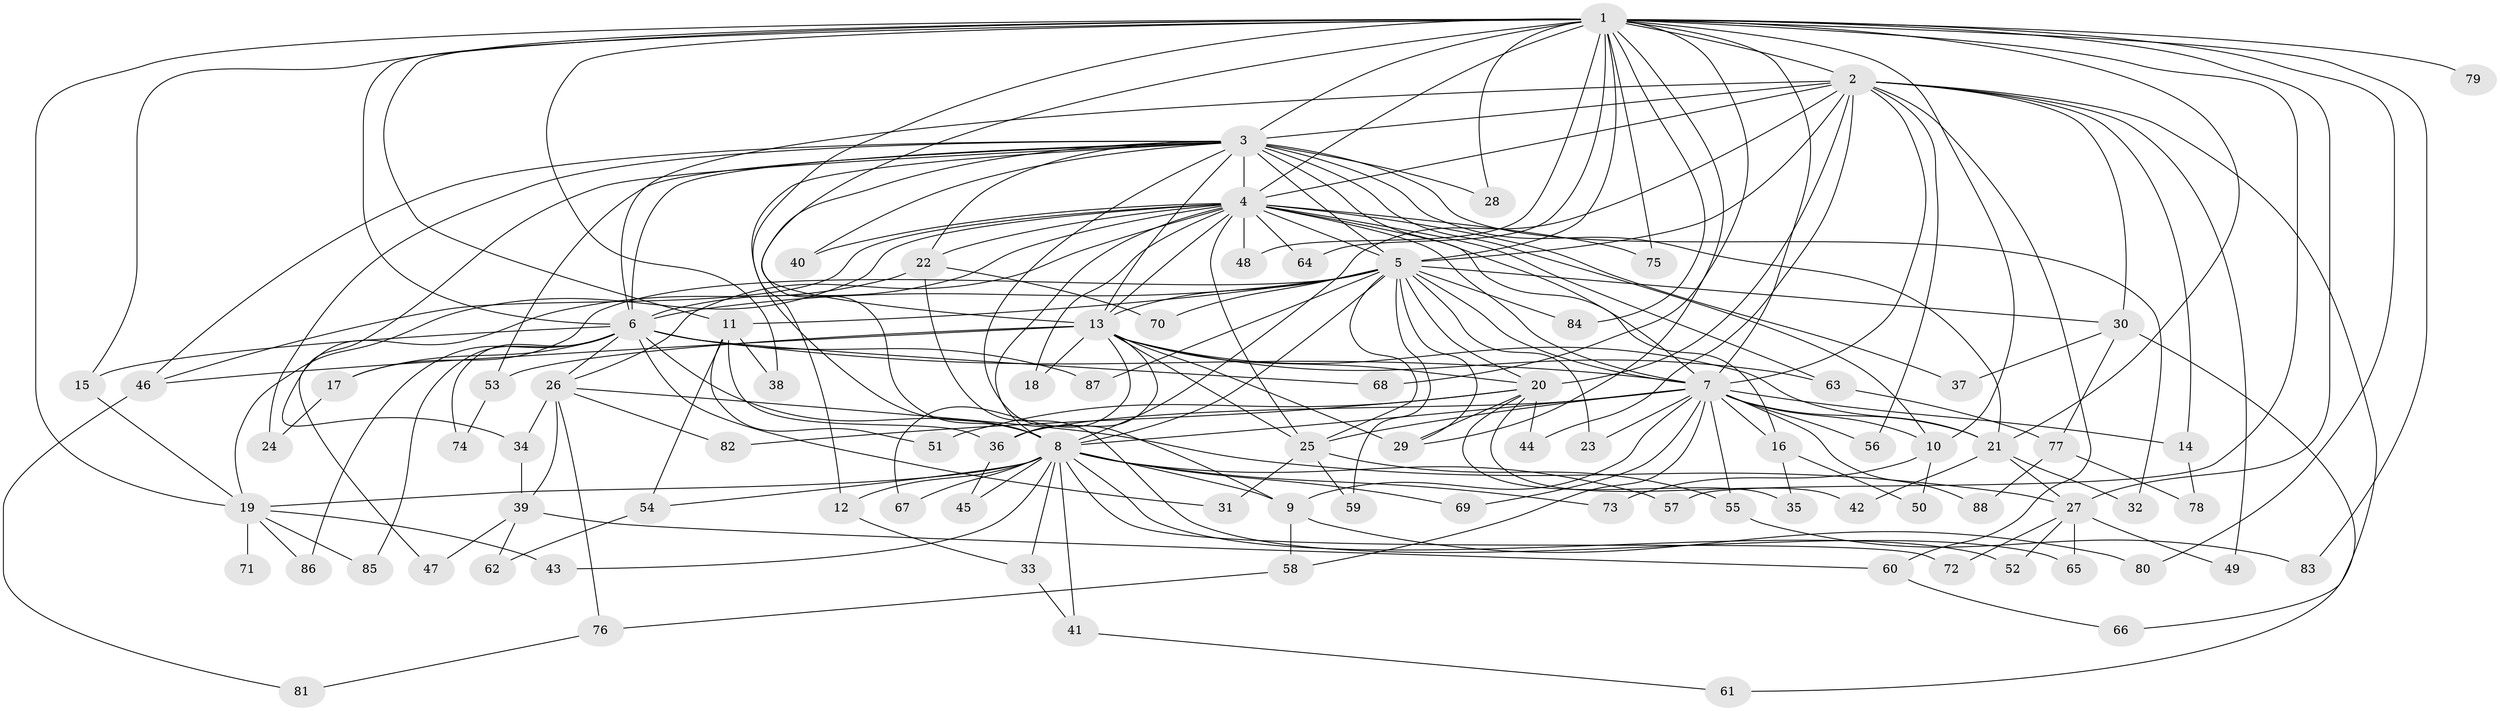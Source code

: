 // original degree distribution, {31: 0.008064516129032258, 18: 0.008064516129032258, 25: 0.024193548387096774, 22: 0.008064516129032258, 19: 0.008064516129032258, 24: 0.008064516129032258, 13: 0.008064516129032258, 23: 0.008064516129032258, 5: 0.056451612903225805, 4: 0.06451612903225806, 6: 0.04032258064516129, 3: 0.1935483870967742, 9: 0.008064516129032258, 2: 0.5483870967741935, 7: 0.008064516129032258}
// Generated by graph-tools (version 1.1) at 2025/49/03/04/25 22:49:18]
// undirected, 88 vertices, 202 edges
graph export_dot {
  node [color=gray90,style=filled];
  1;
  2;
  3;
  4;
  5;
  6;
  7;
  8;
  9;
  10;
  11;
  12;
  13;
  14;
  15;
  16;
  17;
  18;
  19;
  20;
  21;
  22;
  23;
  24;
  25;
  26;
  27;
  28;
  29;
  30;
  31;
  32;
  33;
  34;
  35;
  36;
  37;
  38;
  39;
  40;
  41;
  42;
  43;
  44;
  45;
  46;
  47;
  48;
  49;
  50;
  51;
  52;
  53;
  54;
  55;
  56;
  57;
  58;
  59;
  60;
  61;
  62;
  63;
  64;
  65;
  66;
  67;
  68;
  69;
  70;
  71;
  72;
  73;
  74;
  75;
  76;
  77;
  78;
  79;
  80;
  81;
  82;
  83;
  84;
  85;
  86;
  87;
  88;
  1 -- 2 [weight=1.0];
  1 -- 3 [weight=3.0];
  1 -- 4 [weight=1.0];
  1 -- 5 [weight=2.0];
  1 -- 6 [weight=1.0];
  1 -- 7 [weight=1.0];
  1 -- 8 [weight=1.0];
  1 -- 10 [weight=1.0];
  1 -- 11 [weight=1.0];
  1 -- 13 [weight=1.0];
  1 -- 15 [weight=1.0];
  1 -- 19 [weight=1.0];
  1 -- 21 [weight=1.0];
  1 -- 27 [weight=2.0];
  1 -- 28 [weight=1.0];
  1 -- 29 [weight=1.0];
  1 -- 38 [weight=1.0];
  1 -- 48 [weight=1.0];
  1 -- 57 [weight=1.0];
  1 -- 64 [weight=1.0];
  1 -- 68 [weight=1.0];
  1 -- 75 [weight=1.0];
  1 -- 79 [weight=1.0];
  1 -- 80 [weight=1.0];
  1 -- 83 [weight=1.0];
  1 -- 84 [weight=1.0];
  2 -- 3 [weight=2.0];
  2 -- 4 [weight=1.0];
  2 -- 5 [weight=3.0];
  2 -- 6 [weight=1.0];
  2 -- 7 [weight=1.0];
  2 -- 8 [weight=1.0];
  2 -- 14 [weight=1.0];
  2 -- 20 [weight=1.0];
  2 -- 30 [weight=1.0];
  2 -- 44 [weight=1.0];
  2 -- 49 [weight=1.0];
  2 -- 56 [weight=1.0];
  2 -- 60 [weight=1.0];
  2 -- 66 [weight=1.0];
  3 -- 4 [weight=3.0];
  3 -- 5 [weight=4.0];
  3 -- 6 [weight=3.0];
  3 -- 7 [weight=3.0];
  3 -- 8 [weight=3.0];
  3 -- 9 [weight=1.0];
  3 -- 10 [weight=1.0];
  3 -- 12 [weight=1.0];
  3 -- 13 [weight=1.0];
  3 -- 21 [weight=1.0];
  3 -- 22 [weight=1.0];
  3 -- 24 [weight=1.0];
  3 -- 28 [weight=1.0];
  3 -- 32 [weight=1.0];
  3 -- 34 [weight=1.0];
  3 -- 40 [weight=1.0];
  3 -- 46 [weight=1.0];
  3 -- 53 [weight=1.0];
  4 -- 5 [weight=2.0];
  4 -- 6 [weight=2.0];
  4 -- 7 [weight=1.0];
  4 -- 8 [weight=1.0];
  4 -- 13 [weight=1.0];
  4 -- 16 [weight=1.0];
  4 -- 18 [weight=1.0];
  4 -- 19 [weight=1.0];
  4 -- 22 [weight=1.0];
  4 -- 25 [weight=1.0];
  4 -- 26 [weight=1.0];
  4 -- 37 [weight=1.0];
  4 -- 40 [weight=1.0];
  4 -- 46 [weight=1.0];
  4 -- 48 [weight=1.0];
  4 -- 63 [weight=1.0];
  4 -- 64 [weight=1.0];
  4 -- 75 [weight=1.0];
  5 -- 6 [weight=2.0];
  5 -- 7 [weight=2.0];
  5 -- 8 [weight=2.0];
  5 -- 11 [weight=3.0];
  5 -- 13 [weight=8.0];
  5 -- 17 [weight=2.0];
  5 -- 20 [weight=1.0];
  5 -- 23 [weight=2.0];
  5 -- 25 [weight=1.0];
  5 -- 29 [weight=2.0];
  5 -- 30 [weight=1.0];
  5 -- 59 [weight=1.0];
  5 -- 70 [weight=1.0];
  5 -- 84 [weight=1.0];
  5 -- 87 [weight=1.0];
  6 -- 7 [weight=1.0];
  6 -- 8 [weight=1.0];
  6 -- 15 [weight=1.0];
  6 -- 17 [weight=1.0];
  6 -- 26 [weight=1.0];
  6 -- 31 [weight=1.0];
  6 -- 68 [weight=1.0];
  6 -- 74 [weight=1.0];
  6 -- 85 [weight=1.0];
  6 -- 86 [weight=1.0];
  6 -- 87 [weight=1.0];
  7 -- 8 [weight=1.0];
  7 -- 9 [weight=1.0];
  7 -- 10 [weight=2.0];
  7 -- 14 [weight=1.0];
  7 -- 16 [weight=1.0];
  7 -- 21 [weight=1.0];
  7 -- 23 [weight=1.0];
  7 -- 25 [weight=1.0];
  7 -- 36 [weight=1.0];
  7 -- 55 [weight=1.0];
  7 -- 56 [weight=1.0];
  7 -- 58 [weight=1.0];
  7 -- 69 [weight=1.0];
  7 -- 88 [weight=1.0];
  8 -- 9 [weight=1.0];
  8 -- 12 [weight=1.0];
  8 -- 19 [weight=1.0];
  8 -- 33 [weight=1.0];
  8 -- 41 [weight=1.0];
  8 -- 43 [weight=1.0];
  8 -- 45 [weight=1.0];
  8 -- 52 [weight=1.0];
  8 -- 54 [weight=1.0];
  8 -- 57 [weight=1.0];
  8 -- 67 [weight=1.0];
  8 -- 69 [weight=1.0];
  8 -- 72 [weight=1.0];
  8 -- 73 [weight=1.0];
  9 -- 58 [weight=1.0];
  9 -- 80 [weight=1.0];
  10 -- 50 [weight=1.0];
  10 -- 73 [weight=1.0];
  11 -- 36 [weight=1.0];
  11 -- 38 [weight=1.0];
  11 -- 51 [weight=1.0];
  11 -- 54 [weight=1.0];
  12 -- 33 [weight=1.0];
  13 -- 18 [weight=2.0];
  13 -- 20 [weight=1.0];
  13 -- 21 [weight=1.0];
  13 -- 25 [weight=1.0];
  13 -- 29 [weight=1.0];
  13 -- 36 [weight=1.0];
  13 -- 46 [weight=1.0];
  13 -- 53 [weight=1.0];
  13 -- 63 [weight=1.0];
  13 -- 67 [weight=1.0];
  14 -- 78 [weight=1.0];
  15 -- 19 [weight=1.0];
  16 -- 35 [weight=1.0];
  16 -- 50 [weight=1.0];
  17 -- 24 [weight=1.0];
  19 -- 43 [weight=1.0];
  19 -- 71 [weight=2.0];
  19 -- 85 [weight=1.0];
  19 -- 86 [weight=1.0];
  20 -- 29 [weight=1.0];
  20 -- 35 [weight=1.0];
  20 -- 42 [weight=1.0];
  20 -- 44 [weight=1.0];
  20 -- 51 [weight=1.0];
  20 -- 82 [weight=1.0];
  21 -- 27 [weight=1.0];
  21 -- 32 [weight=1.0];
  21 -- 42 [weight=1.0];
  22 -- 47 [weight=1.0];
  22 -- 65 [weight=1.0];
  22 -- 70 [weight=1.0];
  25 -- 31 [weight=1.0];
  25 -- 55 [weight=1.0];
  25 -- 59 [weight=1.0];
  26 -- 27 [weight=1.0];
  26 -- 34 [weight=1.0];
  26 -- 39 [weight=1.0];
  26 -- 76 [weight=1.0];
  26 -- 82 [weight=1.0];
  27 -- 49 [weight=1.0];
  27 -- 52 [weight=1.0];
  27 -- 65 [weight=1.0];
  27 -- 72 [weight=1.0];
  30 -- 37 [weight=1.0];
  30 -- 61 [weight=1.0];
  30 -- 77 [weight=1.0];
  33 -- 41 [weight=1.0];
  34 -- 39 [weight=1.0];
  36 -- 45 [weight=1.0];
  39 -- 47 [weight=1.0];
  39 -- 60 [weight=1.0];
  39 -- 62 [weight=1.0];
  41 -- 61 [weight=1.0];
  46 -- 81 [weight=1.0];
  53 -- 74 [weight=1.0];
  54 -- 62 [weight=1.0];
  55 -- 83 [weight=1.0];
  58 -- 76 [weight=1.0];
  60 -- 66 [weight=1.0];
  63 -- 77 [weight=1.0];
  76 -- 81 [weight=1.0];
  77 -- 78 [weight=1.0];
  77 -- 88 [weight=1.0];
}
